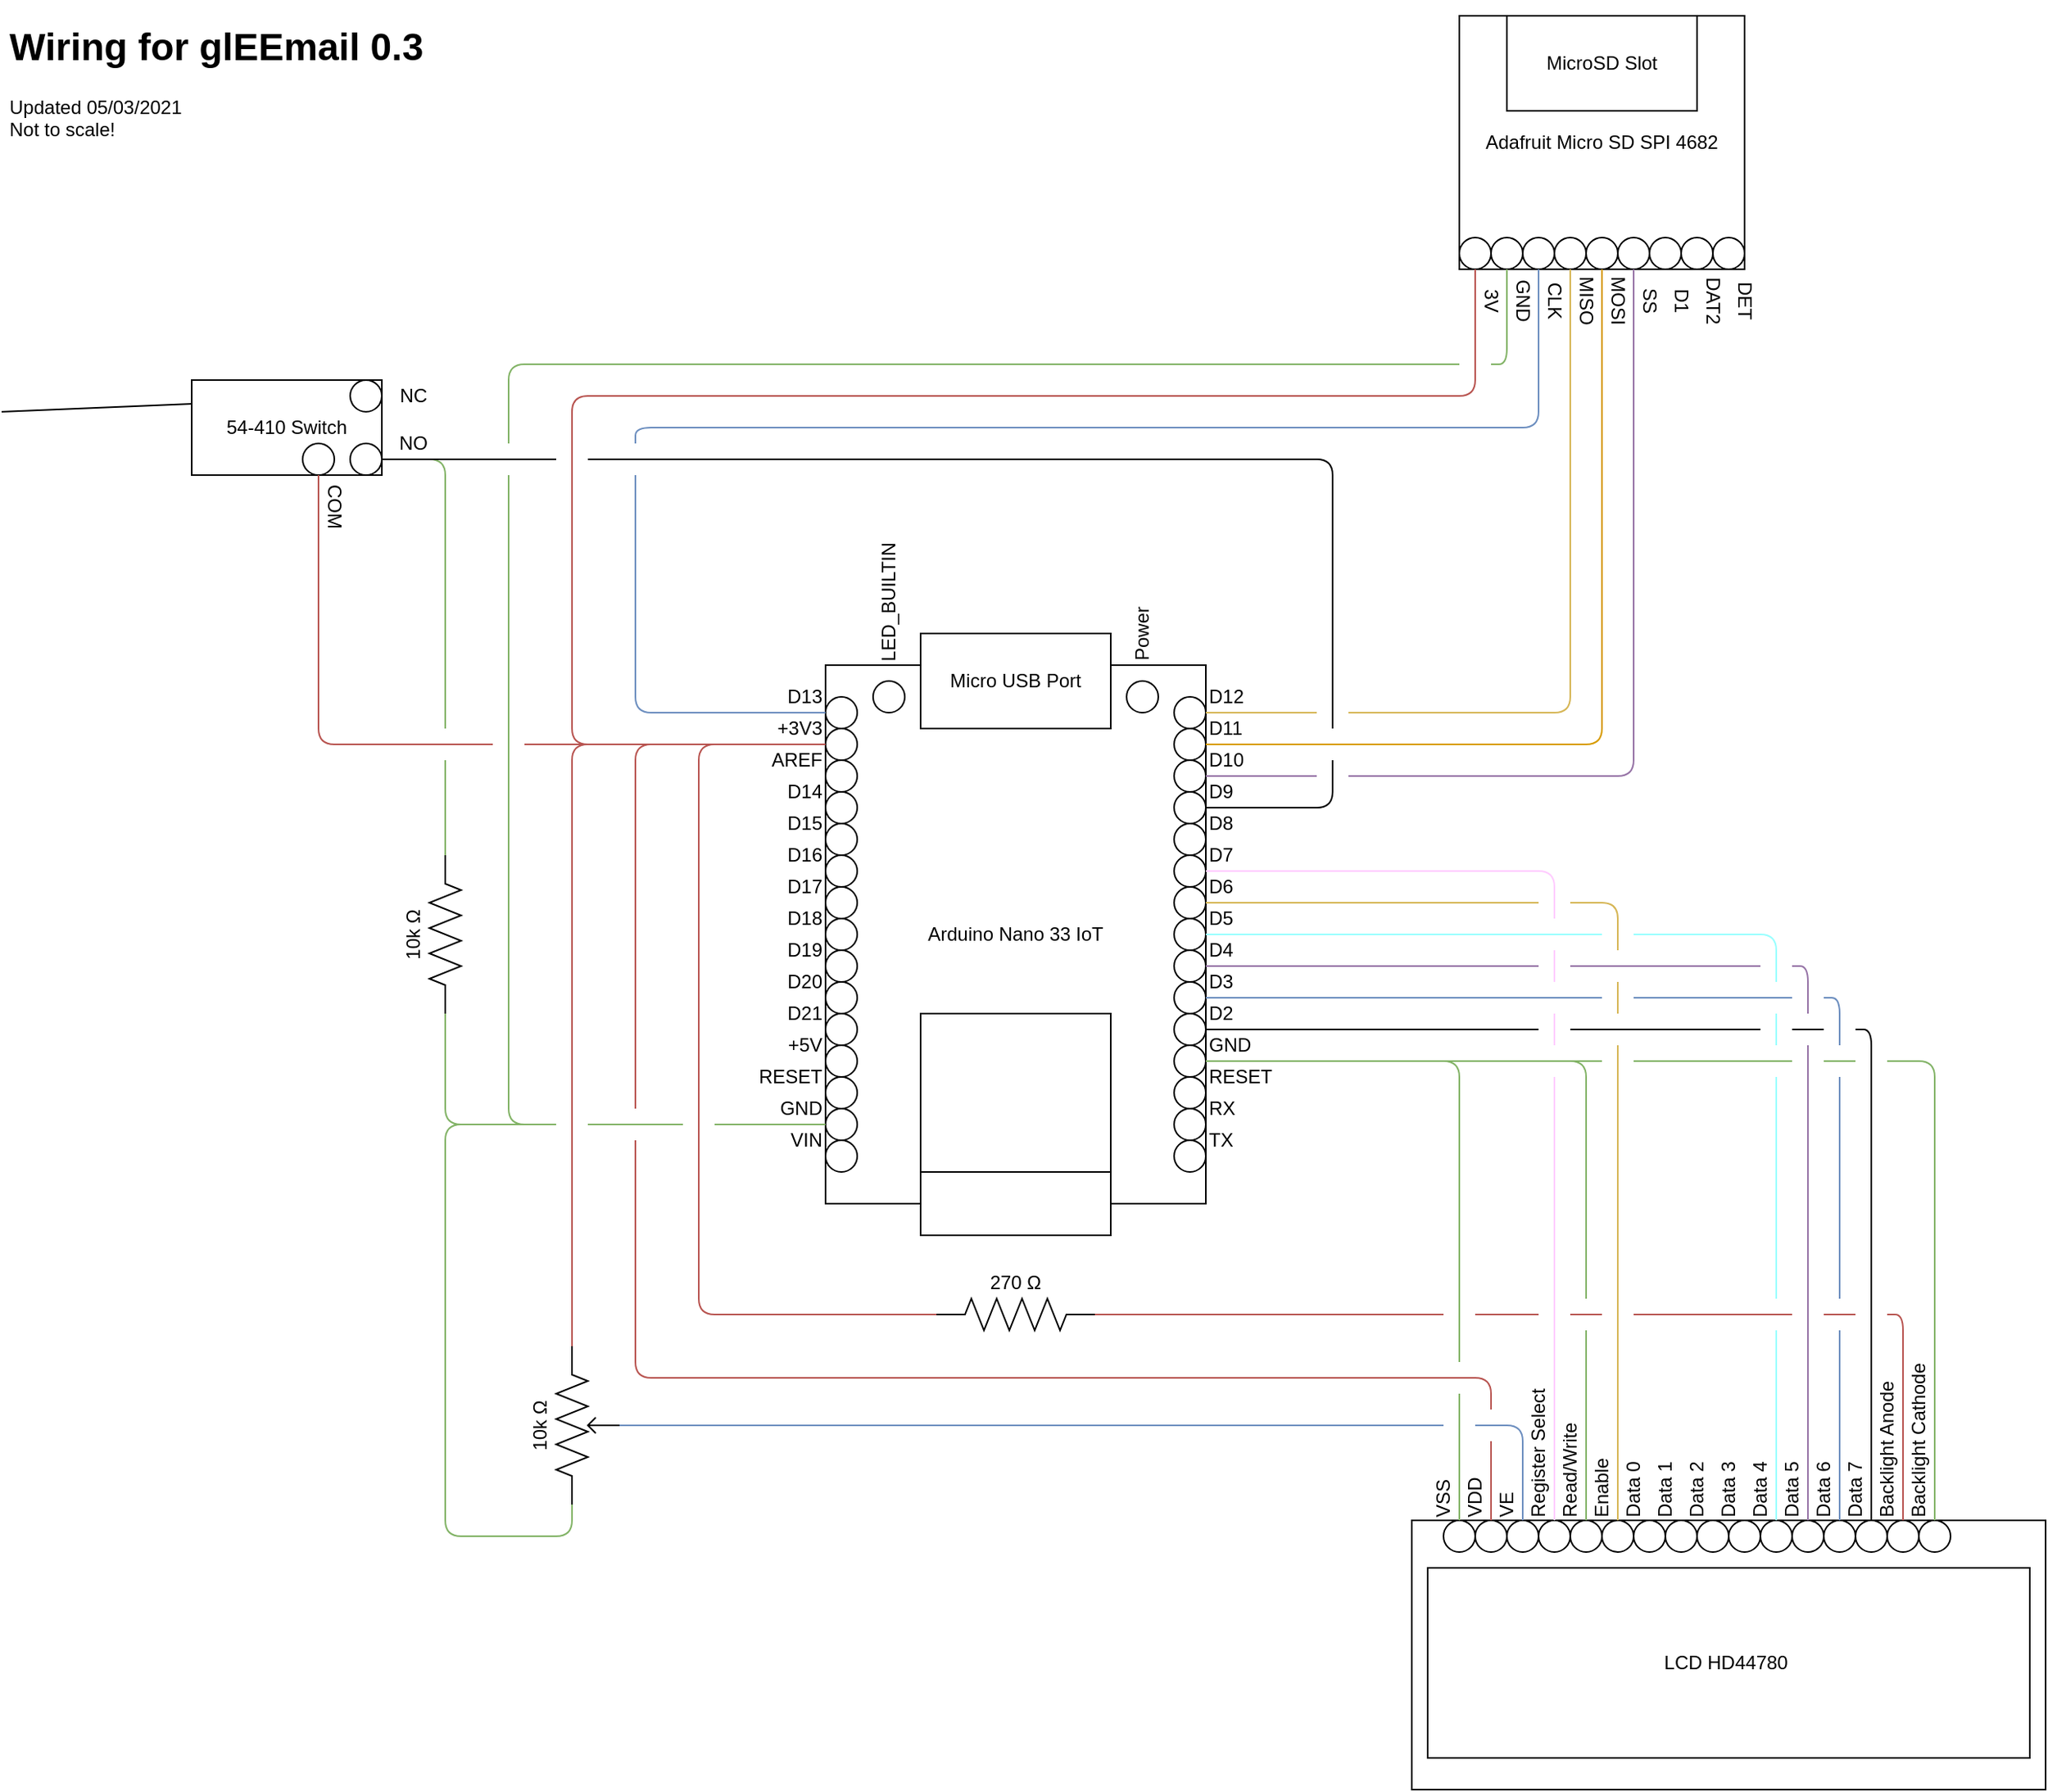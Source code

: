 <mxfile>
    <diagram id="PcLZSLNBghNSFwi_JfMx" name="Standard">
        <mxGraphModel dx="1745" dy="1550" grid="1" gridSize="10" guides="1" tooltips="1" connect="1" arrows="1" fold="1" page="0" pageScale="1" pageWidth="850" pageHeight="1100" math="0" shadow="0">
            <root>
                <mxCell id="0"/>
                <mxCell id="220" value="Background" parent="0"/>
                <mxCell id="262" value="&lt;h1&gt;Wiring for glEEmail 0.3&lt;/h1&gt;&lt;p&gt;Updated 05/03/2021&lt;br&gt;Not to scale!&lt;/p&gt;" style="text;html=1;strokeColor=none;fillColor=none;spacing=5;spacingTop=-20;whiteSpace=wrap;overflow=hidden;rounded=0;" vertex="1" parent="220">
                    <mxGeometry x="40" y="-120" width="280" height="120" as="geometry"/>
                </mxCell>
                <mxCell id="1" value="Arduino" parent="0"/>
                <mxCell id="4" value="Arduino Nano 33 IoT" style="rounded=0;whiteSpace=wrap;html=1;" parent="1" vertex="1">
                    <mxGeometry x="560" y="290" width="240" height="340" as="geometry"/>
                </mxCell>
                <mxCell id="5" value="Micro USB Port" style="rounded=0;whiteSpace=wrap;html=1;" parent="1" vertex="1">
                    <mxGeometry x="620" y="270" width="120" height="60" as="geometry"/>
                </mxCell>
                <mxCell id="6" value="" style="rounded=0;whiteSpace=wrap;html=1;" parent="1" vertex="1">
                    <mxGeometry x="620" y="610" width="120" height="40" as="geometry"/>
                </mxCell>
                <mxCell id="7" value="" style="rounded=0;whiteSpace=wrap;html=1;" parent="1" vertex="1">
                    <mxGeometry x="620" y="510" width="120" height="100" as="geometry"/>
                </mxCell>
                <mxCell id="8" value="" style="ellipse;whiteSpace=wrap;html=1;aspect=fixed;" parent="1" vertex="1">
                    <mxGeometry x="780" y="310" width="20" height="20" as="geometry"/>
                </mxCell>
                <mxCell id="9" value="" style="ellipse;whiteSpace=wrap;html=1;aspect=fixed;" parent="1" vertex="1">
                    <mxGeometry x="780" y="330" width="20" height="20" as="geometry"/>
                </mxCell>
                <mxCell id="11" value="" style="ellipse;whiteSpace=wrap;html=1;aspect=fixed;" parent="1" vertex="1">
                    <mxGeometry x="780" y="350" width="20" height="20" as="geometry"/>
                </mxCell>
                <mxCell id="12" value="" style="ellipse;whiteSpace=wrap;html=1;aspect=fixed;" parent="1" vertex="1">
                    <mxGeometry x="780" y="370" width="20" height="20" as="geometry"/>
                </mxCell>
                <mxCell id="13" value="" style="ellipse;whiteSpace=wrap;html=1;aspect=fixed;" parent="1" vertex="1">
                    <mxGeometry x="780" y="390" width="20" height="20" as="geometry"/>
                </mxCell>
                <mxCell id="14" value="" style="ellipse;whiteSpace=wrap;html=1;aspect=fixed;" parent="1" vertex="1">
                    <mxGeometry x="780" y="410" width="20" height="20" as="geometry"/>
                </mxCell>
                <mxCell id="15" value="" style="ellipse;whiteSpace=wrap;html=1;aspect=fixed;" parent="1" vertex="1">
                    <mxGeometry x="780" y="430" width="20" height="20" as="geometry"/>
                </mxCell>
                <mxCell id="16" value="" style="ellipse;whiteSpace=wrap;html=1;aspect=fixed;" parent="1" vertex="1">
                    <mxGeometry x="780" y="450" width="20" height="20" as="geometry"/>
                </mxCell>
                <mxCell id="25" value="D12" style="text;html=1;strokeColor=none;fillColor=none;align=left;verticalAlign=middle;whiteSpace=wrap;rounded=0;" parent="1" vertex="1">
                    <mxGeometry x="800" y="300" width="40" height="20" as="geometry"/>
                </mxCell>
                <mxCell id="26" value="D11" style="text;html=1;strokeColor=none;fillColor=none;align=left;verticalAlign=middle;whiteSpace=wrap;rounded=0;" parent="1" vertex="1">
                    <mxGeometry x="800" y="320" width="40" height="20" as="geometry"/>
                </mxCell>
                <mxCell id="27" value="D10" style="text;html=1;strokeColor=none;fillColor=none;align=left;verticalAlign=middle;whiteSpace=wrap;rounded=0;" parent="1" vertex="1">
                    <mxGeometry x="800" y="340" width="40" height="20" as="geometry"/>
                </mxCell>
                <mxCell id="28" value="D9" style="text;html=1;strokeColor=none;fillColor=none;align=left;verticalAlign=middle;whiteSpace=wrap;rounded=0;" parent="1" vertex="1">
                    <mxGeometry x="800" y="360" width="40" height="20" as="geometry"/>
                </mxCell>
                <mxCell id="29" value="D8" style="text;html=1;strokeColor=none;fillColor=none;align=left;verticalAlign=middle;whiteSpace=wrap;rounded=0;" parent="1" vertex="1">
                    <mxGeometry x="800" y="380" width="40" height="20" as="geometry"/>
                </mxCell>
                <mxCell id="30" value="D7" style="text;html=1;strokeColor=none;fillColor=none;align=left;verticalAlign=middle;whiteSpace=wrap;rounded=0;" parent="1" vertex="1">
                    <mxGeometry x="800" y="400" width="40" height="20" as="geometry"/>
                </mxCell>
                <mxCell id="31" value="D6" style="text;html=1;strokeColor=none;fillColor=none;align=left;verticalAlign=middle;whiteSpace=wrap;rounded=0;" parent="1" vertex="1">
                    <mxGeometry x="800" y="420" width="40" height="20" as="geometry"/>
                </mxCell>
                <mxCell id="32" value="D5" style="text;html=1;strokeColor=none;fillColor=none;align=left;verticalAlign=middle;whiteSpace=wrap;rounded=0;" parent="1" vertex="1">
                    <mxGeometry x="800" y="440" width="40" height="20" as="geometry"/>
                </mxCell>
                <mxCell id="33" value="" style="ellipse;whiteSpace=wrap;html=1;aspect=fixed;" parent="1" vertex="1">
                    <mxGeometry x="780" y="470" width="20" height="20" as="geometry"/>
                </mxCell>
                <mxCell id="34" value="D4" style="text;html=1;strokeColor=none;fillColor=none;align=left;verticalAlign=middle;whiteSpace=wrap;rounded=0;" parent="1" vertex="1">
                    <mxGeometry x="800" y="460" width="40" height="20" as="geometry"/>
                </mxCell>
                <mxCell id="35" value="" style="ellipse;whiteSpace=wrap;html=1;aspect=fixed;" parent="1" vertex="1">
                    <mxGeometry x="780" y="490" width="20" height="20" as="geometry"/>
                </mxCell>
                <mxCell id="36" value="D3" style="text;html=1;strokeColor=none;fillColor=none;align=left;verticalAlign=middle;whiteSpace=wrap;rounded=0;" parent="1" vertex="1">
                    <mxGeometry x="800" y="480" width="40" height="20" as="geometry"/>
                </mxCell>
                <mxCell id="37" value="" style="ellipse;whiteSpace=wrap;html=1;aspect=fixed;" parent="1" vertex="1">
                    <mxGeometry x="780" y="510" width="20" height="20" as="geometry"/>
                </mxCell>
                <mxCell id="38" value="D2" style="text;html=1;strokeColor=none;fillColor=none;align=left;verticalAlign=middle;whiteSpace=wrap;rounded=0;" parent="1" vertex="1">
                    <mxGeometry x="800" y="500" width="40" height="20" as="geometry"/>
                </mxCell>
                <mxCell id="39" value="" style="ellipse;whiteSpace=wrap;html=1;aspect=fixed;" parent="1" vertex="1">
                    <mxGeometry x="780" y="530" width="20" height="20" as="geometry"/>
                </mxCell>
                <mxCell id="40" value="GND" style="text;html=1;strokeColor=none;fillColor=none;align=left;verticalAlign=middle;whiteSpace=wrap;rounded=0;" parent="1" vertex="1">
                    <mxGeometry x="800" y="520" width="40" height="20" as="geometry"/>
                </mxCell>
                <mxCell id="41" value="" style="ellipse;whiteSpace=wrap;html=1;aspect=fixed;" parent="1" vertex="1">
                    <mxGeometry x="780" y="550" width="20" height="20" as="geometry"/>
                </mxCell>
                <mxCell id="42" value="RESET" style="text;html=1;strokeColor=none;fillColor=none;align=left;verticalAlign=middle;whiteSpace=wrap;rounded=0;" parent="1" vertex="1">
                    <mxGeometry x="800" y="540" width="40" height="20" as="geometry"/>
                </mxCell>
                <mxCell id="43" value="" style="ellipse;whiteSpace=wrap;html=1;aspect=fixed;" parent="1" vertex="1">
                    <mxGeometry x="780" y="570" width="20" height="20" as="geometry"/>
                </mxCell>
                <mxCell id="44" value="RX" style="text;html=1;strokeColor=none;fillColor=none;align=left;verticalAlign=middle;whiteSpace=wrap;rounded=0;" parent="1" vertex="1">
                    <mxGeometry x="800" y="560" width="40" height="20" as="geometry"/>
                </mxCell>
                <mxCell id="45" value="" style="ellipse;whiteSpace=wrap;html=1;aspect=fixed;" parent="1" vertex="1">
                    <mxGeometry x="780" y="590" width="20" height="20" as="geometry"/>
                </mxCell>
                <mxCell id="46" value="TX" style="text;html=1;strokeColor=none;fillColor=none;align=left;verticalAlign=middle;whiteSpace=wrap;rounded=0;" parent="1" vertex="1">
                    <mxGeometry x="800" y="580" width="40" height="20" as="geometry"/>
                </mxCell>
                <mxCell id="62" value="" style="ellipse;whiteSpace=wrap;html=1;aspect=fixed;" parent="1" vertex="1">
                    <mxGeometry x="560" y="310" width="20" height="20" as="geometry"/>
                </mxCell>
                <mxCell id="63" value="" style="ellipse;whiteSpace=wrap;html=1;aspect=fixed;" parent="1" vertex="1">
                    <mxGeometry x="560" y="330" width="20" height="20" as="geometry"/>
                </mxCell>
                <mxCell id="64" value="" style="ellipse;whiteSpace=wrap;html=1;aspect=fixed;" parent="1" vertex="1">
                    <mxGeometry x="560" y="350" width="20" height="20" as="geometry"/>
                </mxCell>
                <mxCell id="65" value="" style="ellipse;whiteSpace=wrap;html=1;aspect=fixed;" parent="1" vertex="1">
                    <mxGeometry x="560" y="370" width="20" height="20" as="geometry"/>
                </mxCell>
                <mxCell id="66" value="" style="ellipse;whiteSpace=wrap;html=1;aspect=fixed;" parent="1" vertex="1">
                    <mxGeometry x="560" y="390" width="20" height="20" as="geometry"/>
                </mxCell>
                <mxCell id="67" value="" style="ellipse;whiteSpace=wrap;html=1;aspect=fixed;" parent="1" vertex="1">
                    <mxGeometry x="560" y="410" width="20" height="20" as="geometry"/>
                </mxCell>
                <mxCell id="68" value="" style="ellipse;whiteSpace=wrap;html=1;aspect=fixed;" parent="1" vertex="1">
                    <mxGeometry x="560" y="430" width="20" height="20" as="geometry"/>
                </mxCell>
                <mxCell id="69" value="" style="ellipse;whiteSpace=wrap;html=1;aspect=fixed;" parent="1" vertex="1">
                    <mxGeometry x="560" y="450" width="20" height="20" as="geometry"/>
                </mxCell>
                <mxCell id="70" value="" style="ellipse;whiteSpace=wrap;html=1;aspect=fixed;" parent="1" vertex="1">
                    <mxGeometry x="560" y="470" width="20" height="20" as="geometry"/>
                </mxCell>
                <mxCell id="71" value="" style="ellipse;whiteSpace=wrap;html=1;aspect=fixed;" parent="1" vertex="1">
                    <mxGeometry x="560" y="490" width="20" height="20" as="geometry"/>
                </mxCell>
                <mxCell id="72" value="" style="ellipse;whiteSpace=wrap;html=1;aspect=fixed;" parent="1" vertex="1">
                    <mxGeometry x="560" y="510" width="20" height="20" as="geometry"/>
                </mxCell>
                <mxCell id="73" value="" style="ellipse;whiteSpace=wrap;html=1;aspect=fixed;" parent="1" vertex="1">
                    <mxGeometry x="560" y="530" width="20" height="20" as="geometry"/>
                </mxCell>
                <mxCell id="74" value="" style="ellipse;whiteSpace=wrap;html=1;aspect=fixed;" parent="1" vertex="1">
                    <mxGeometry x="560" y="550" width="20" height="20" as="geometry"/>
                </mxCell>
                <mxCell id="75" value="" style="ellipse;whiteSpace=wrap;html=1;aspect=fixed;" parent="1" vertex="1">
                    <mxGeometry x="560" y="570" width="20" height="20" as="geometry"/>
                </mxCell>
                <mxCell id="76" value="" style="ellipse;whiteSpace=wrap;html=1;aspect=fixed;" parent="1" vertex="1">
                    <mxGeometry x="560" y="590" width="20" height="20" as="geometry"/>
                </mxCell>
                <mxCell id="77" value="D13" style="text;html=1;strokeColor=none;fillColor=none;align=right;verticalAlign=middle;whiteSpace=wrap;rounded=0;" parent="1" vertex="1">
                    <mxGeometry x="520" y="300" width="40" height="20" as="geometry"/>
                </mxCell>
                <mxCell id="78" value="+3V3" style="text;html=1;strokeColor=none;fillColor=none;align=right;verticalAlign=middle;whiteSpace=wrap;rounded=0;" parent="1" vertex="1">
                    <mxGeometry x="520" y="320" width="40" height="20" as="geometry"/>
                </mxCell>
                <mxCell id="79" value="AREF" style="text;html=1;strokeColor=none;fillColor=none;align=right;verticalAlign=middle;whiteSpace=wrap;rounded=0;" parent="1" vertex="1">
                    <mxGeometry x="520" y="340" width="40" height="20" as="geometry"/>
                </mxCell>
                <mxCell id="80" value="D14" style="text;html=1;strokeColor=none;fillColor=none;align=right;verticalAlign=middle;whiteSpace=wrap;rounded=0;" parent="1" vertex="1">
                    <mxGeometry x="520" y="360" width="40" height="20" as="geometry"/>
                </mxCell>
                <mxCell id="81" value="D15" style="text;html=1;strokeColor=none;fillColor=none;align=right;verticalAlign=middle;whiteSpace=wrap;rounded=0;" parent="1" vertex="1">
                    <mxGeometry x="520" y="380" width="40" height="20" as="geometry"/>
                </mxCell>
                <mxCell id="82" value="D16" style="text;html=1;strokeColor=none;fillColor=none;align=right;verticalAlign=middle;whiteSpace=wrap;rounded=0;" parent="1" vertex="1">
                    <mxGeometry x="520" y="400" width="40" height="20" as="geometry"/>
                </mxCell>
                <mxCell id="83" value="D17" style="text;html=1;strokeColor=none;fillColor=none;align=right;verticalAlign=middle;whiteSpace=wrap;rounded=0;" parent="1" vertex="1">
                    <mxGeometry x="520" y="420" width="40" height="20" as="geometry"/>
                </mxCell>
                <mxCell id="84" value="D18" style="text;html=1;strokeColor=none;fillColor=none;align=right;verticalAlign=middle;whiteSpace=wrap;rounded=0;" parent="1" vertex="1">
                    <mxGeometry x="520" y="440" width="40" height="20" as="geometry"/>
                </mxCell>
                <mxCell id="85" value="D19" style="text;html=1;strokeColor=none;fillColor=none;align=right;verticalAlign=middle;whiteSpace=wrap;rounded=0;" parent="1" vertex="1">
                    <mxGeometry x="520" y="460" width="40" height="20" as="geometry"/>
                </mxCell>
                <mxCell id="86" value="D20" style="text;html=1;strokeColor=none;fillColor=none;align=right;verticalAlign=middle;whiteSpace=wrap;rounded=0;" parent="1" vertex="1">
                    <mxGeometry x="520" y="480" width="40" height="20" as="geometry"/>
                </mxCell>
                <mxCell id="87" value="D21" style="text;html=1;strokeColor=none;fillColor=none;align=right;verticalAlign=middle;whiteSpace=wrap;rounded=0;" parent="1" vertex="1">
                    <mxGeometry x="520" y="500" width="40" height="20" as="geometry"/>
                </mxCell>
                <mxCell id="88" value="+5V" style="text;html=1;strokeColor=none;fillColor=none;align=right;verticalAlign=middle;whiteSpace=wrap;rounded=0;" parent="1" vertex="1">
                    <mxGeometry x="520" y="520" width="40" height="20" as="geometry"/>
                </mxCell>
                <mxCell id="89" value="RESET" style="text;html=1;strokeColor=none;fillColor=none;align=right;verticalAlign=middle;whiteSpace=wrap;rounded=0;" parent="1" vertex="1">
                    <mxGeometry x="520" y="540" width="40" height="20" as="geometry"/>
                </mxCell>
                <mxCell id="90" value="GND" style="text;html=1;strokeColor=none;fillColor=none;align=right;verticalAlign=middle;whiteSpace=wrap;rounded=0;" parent="1" vertex="1">
                    <mxGeometry x="520" y="560" width="40" height="20" as="geometry"/>
                </mxCell>
                <mxCell id="91" value="VIN" style="text;html=1;strokeColor=none;fillColor=none;align=right;verticalAlign=middle;whiteSpace=wrap;rounded=0;" parent="1" vertex="1">
                    <mxGeometry x="520" y="580" width="40" height="20" as="geometry"/>
                </mxCell>
                <mxCell id="93" value="" style="ellipse;whiteSpace=wrap;html=1;aspect=fixed;" parent="1" vertex="1">
                    <mxGeometry x="590" y="300" width="20" height="20" as="geometry"/>
                </mxCell>
                <mxCell id="94" value="" style="ellipse;whiteSpace=wrap;html=1;aspect=fixed;" parent="1" vertex="1">
                    <mxGeometry x="750" y="300" width="20" height="20" as="geometry"/>
                </mxCell>
                <mxCell id="95" value="LED_BUILTIN" style="text;html=1;strokeColor=none;fillColor=none;align=center;verticalAlign=middle;whiteSpace=wrap;rounded=0;rotation=-90;" parent="1" vertex="1">
                    <mxGeometry x="560" y="240" width="80" height="20" as="geometry"/>
                </mxCell>
                <mxCell id="96" value="Power" style="text;html=1;strokeColor=none;fillColor=none;align=center;verticalAlign=middle;whiteSpace=wrap;rounded=0;rotation=-90;" parent="1" vertex="1">
                    <mxGeometry x="740" y="260" width="40" height="20" as="geometry"/>
                </mxCell>
                <mxCell id="97" value="LCD HD44780" parent="0"/>
                <mxCell id="98" value="" style="rounded=0;whiteSpace=wrap;html=1;" parent="97" vertex="1">
                    <mxGeometry x="930" y="830" width="400" height="170" as="geometry"/>
                </mxCell>
                <mxCell id="99" value="LCD&amp;nbsp;&lt;span class=&quot;a-list-item&quot;&gt;HD44780&amp;nbsp;&lt;/span&gt;" style="rounded=0;whiteSpace=wrap;html=1;" parent="97" vertex="1">
                    <mxGeometry x="940" y="860" width="380" height="120" as="geometry"/>
                </mxCell>
                <mxCell id="100" value="" style="ellipse;whiteSpace=wrap;html=1;aspect=fixed;" parent="97" vertex="1">
                    <mxGeometry x="950" y="830" width="20" height="20" as="geometry"/>
                </mxCell>
                <mxCell id="101" value="" style="ellipse;whiteSpace=wrap;html=1;aspect=fixed;" parent="97" vertex="1">
                    <mxGeometry x="970" y="830" width="20" height="20" as="geometry"/>
                </mxCell>
                <mxCell id="102" value="" style="ellipse;whiteSpace=wrap;html=1;aspect=fixed;" parent="97" vertex="1">
                    <mxGeometry x="990" y="830" width="20" height="20" as="geometry"/>
                </mxCell>
                <mxCell id="103" value="" style="ellipse;whiteSpace=wrap;html=1;aspect=fixed;" parent="97" vertex="1">
                    <mxGeometry x="1010" y="830" width="20" height="20" as="geometry"/>
                </mxCell>
                <mxCell id="104" value="" style="ellipse;whiteSpace=wrap;html=1;aspect=fixed;" parent="97" vertex="1">
                    <mxGeometry x="1030" y="830" width="20" height="20" as="geometry"/>
                </mxCell>
                <mxCell id="105" value="" style="ellipse;whiteSpace=wrap;html=1;aspect=fixed;" parent="97" vertex="1">
                    <mxGeometry x="1050" y="830" width="20" height="20" as="geometry"/>
                </mxCell>
                <mxCell id="106" value="" style="ellipse;whiteSpace=wrap;html=1;aspect=fixed;" parent="97" vertex="1">
                    <mxGeometry x="1070" y="830" width="20" height="20" as="geometry"/>
                </mxCell>
                <mxCell id="107" value="" style="ellipse;whiteSpace=wrap;html=1;aspect=fixed;" parent="97" vertex="1">
                    <mxGeometry x="1090" y="830" width="20" height="20" as="geometry"/>
                </mxCell>
                <mxCell id="108" value="" style="ellipse;whiteSpace=wrap;html=1;aspect=fixed;" parent="97" vertex="1">
                    <mxGeometry x="1110" y="830" width="20" height="20" as="geometry"/>
                </mxCell>
                <mxCell id="109" value="" style="ellipse;whiteSpace=wrap;html=1;aspect=fixed;" parent="97" vertex="1">
                    <mxGeometry x="1130" y="830" width="20" height="20" as="geometry"/>
                </mxCell>
                <mxCell id="110" value="" style="ellipse;whiteSpace=wrap;html=1;aspect=fixed;" parent="97" vertex="1">
                    <mxGeometry x="1150" y="830" width="20" height="20" as="geometry"/>
                </mxCell>
                <mxCell id="111" value="" style="ellipse;whiteSpace=wrap;html=1;aspect=fixed;" parent="97" vertex="1">
                    <mxGeometry x="1170" y="830" width="20" height="20" as="geometry"/>
                </mxCell>
                <mxCell id="112" value="" style="ellipse;whiteSpace=wrap;html=1;aspect=fixed;" parent="97" vertex="1">
                    <mxGeometry x="1190" y="830" width="20" height="20" as="geometry"/>
                </mxCell>
                <mxCell id="113" value="" style="ellipse;whiteSpace=wrap;html=1;aspect=fixed;" parent="97" vertex="1">
                    <mxGeometry x="1210" y="830" width="20" height="20" as="geometry"/>
                </mxCell>
                <mxCell id="114" value="" style="ellipse;whiteSpace=wrap;html=1;aspect=fixed;" parent="97" vertex="1">
                    <mxGeometry x="1230" y="830" width="20" height="20" as="geometry"/>
                </mxCell>
                <mxCell id="115" value="" style="ellipse;whiteSpace=wrap;html=1;aspect=fixed;" parent="97" vertex="1">
                    <mxGeometry x="1250" y="830" width="20" height="20" as="geometry"/>
                </mxCell>
                <mxCell id="116" value="VSS" style="text;html=1;strokeColor=none;fillColor=none;align=left;verticalAlign=middle;whiteSpace=wrap;rounded=0;rotation=-90;" parent="97" vertex="1">
                    <mxGeometry x="930" y="800" width="40" height="20" as="geometry"/>
                </mxCell>
                <mxCell id="117" value="VDD" style="text;html=1;strokeColor=none;fillColor=none;align=left;verticalAlign=middle;whiteSpace=wrap;rounded=0;rotation=-90;" parent="97" vertex="1">
                    <mxGeometry x="950" y="800" width="40" height="20" as="geometry"/>
                </mxCell>
                <mxCell id="118" value="VE" style="text;html=1;strokeColor=none;fillColor=none;align=left;verticalAlign=middle;whiteSpace=wrap;rounded=0;rotation=-90;" parent="97" vertex="1">
                    <mxGeometry x="970" y="800" width="40" height="20" as="geometry"/>
                </mxCell>
                <mxCell id="119" value="Register Select" style="text;html=1;strokeColor=none;fillColor=none;align=left;verticalAlign=middle;whiteSpace=wrap;rounded=0;rotation=-90;" parent="97" vertex="1">
                    <mxGeometry x="965" y="775" width="90" height="20" as="geometry"/>
                </mxCell>
                <mxCell id="120" value="Read/Write" style="text;html=1;strokeColor=none;fillColor=none;align=left;verticalAlign=middle;whiteSpace=wrap;rounded=0;rotation=-90;" parent="97" vertex="1">
                    <mxGeometry x="995" y="785" width="70" height="20" as="geometry"/>
                </mxCell>
                <mxCell id="121" value="Enable" style="text;html=1;strokeColor=none;fillColor=none;align=left;verticalAlign=middle;whiteSpace=wrap;rounded=0;rotation=-90;" parent="97" vertex="1">
                    <mxGeometry x="1030" y="800" width="40" height="20" as="geometry"/>
                </mxCell>
                <mxCell id="122" value="Data 0" style="text;html=1;strokeColor=none;fillColor=none;align=left;verticalAlign=middle;whiteSpace=wrap;rounded=0;rotation=-90;" parent="97" vertex="1">
                    <mxGeometry x="1050" y="800" width="40" height="20" as="geometry"/>
                </mxCell>
                <mxCell id="123" value="Data 1" style="text;html=1;strokeColor=none;fillColor=none;align=left;verticalAlign=middle;whiteSpace=wrap;rounded=0;rotation=-90;" parent="97" vertex="1">
                    <mxGeometry x="1070" y="800" width="40" height="20" as="geometry"/>
                </mxCell>
                <mxCell id="124" value="Data 2" style="text;html=1;strokeColor=none;fillColor=none;align=left;verticalAlign=middle;whiteSpace=wrap;rounded=0;rotation=-90;" parent="97" vertex="1">
                    <mxGeometry x="1090" y="800" width="40" height="20" as="geometry"/>
                </mxCell>
                <mxCell id="125" value="Data 3" style="text;html=1;strokeColor=none;fillColor=none;align=left;verticalAlign=middle;whiteSpace=wrap;rounded=0;rotation=-90;" parent="97" vertex="1">
                    <mxGeometry x="1110" y="800" width="40" height="20" as="geometry"/>
                </mxCell>
                <mxCell id="126" value="Data 4" style="text;html=1;strokeColor=none;fillColor=none;align=left;verticalAlign=middle;whiteSpace=wrap;rounded=0;rotation=-90;" parent="97" vertex="1">
                    <mxGeometry x="1130" y="800" width="40" height="20" as="geometry"/>
                </mxCell>
                <mxCell id="127" value="Data 5" style="text;html=1;strokeColor=none;fillColor=none;align=left;verticalAlign=middle;whiteSpace=wrap;rounded=0;rotation=-90;" parent="97" vertex="1">
                    <mxGeometry x="1150" y="800" width="40" height="20" as="geometry"/>
                </mxCell>
                <mxCell id="128" value="Data 6" style="text;html=1;strokeColor=none;fillColor=none;align=left;verticalAlign=middle;whiteSpace=wrap;rounded=0;rotation=-90;" parent="97" vertex="1">
                    <mxGeometry x="1170" y="800" width="40" height="20" as="geometry"/>
                </mxCell>
                <mxCell id="129" value="Data 7" style="text;html=1;strokeColor=none;fillColor=none;align=left;verticalAlign=middle;whiteSpace=wrap;rounded=0;rotation=-90;" parent="97" vertex="1">
                    <mxGeometry x="1190" y="800" width="40" height="20" as="geometry"/>
                </mxCell>
                <mxCell id="130" value="Backlight Anode" style="text;html=1;strokeColor=none;fillColor=none;align=left;verticalAlign=middle;whiteSpace=wrap;rounded=0;rotation=-90;" parent="97" vertex="1">
                    <mxGeometry x="1185" y="775" width="90" height="20" as="geometry"/>
                </mxCell>
                <mxCell id="131" value="Backlight Cathode" style="text;html=1;strokeColor=none;fillColor=none;align=left;verticalAlign=middle;whiteSpace=wrap;rounded=0;rotation=-90;" parent="97" vertex="1">
                    <mxGeometry x="1200" y="770" width="100" height="20" as="geometry"/>
                </mxCell>
                <mxCell id="159" value="LCD HD44780 Wiring" parent="0"/>
                <mxCell id="162" value="" style="endArrow=none;html=1;exitX=0;exitY=1;exitDx=0;exitDy=0;fillColor=#d5e8d4;strokeColor=#82b366;" parent="159" source="40" edge="1">
                    <mxGeometry width="50" height="50" relative="1" as="geometry">
                        <mxPoint x="960" y="640" as="sourcePoint"/>
                        <mxPoint x="960" y="730" as="targetPoint"/>
                        <Array as="points">
                            <mxPoint x="960" y="540"/>
                        </Array>
                    </mxGeometry>
                </mxCell>
                <mxCell id="163" value="" style="endArrow=none;html=1;exitX=0;exitY=1;exitDx=0;exitDy=0;fillColor=#d5e8d4;strokeColor=#82b366;" parent="159" source="116" edge="1">
                    <mxGeometry width="50" height="50" relative="1" as="geometry">
                        <mxPoint x="960" y="770" as="sourcePoint"/>
                        <mxPoint x="960" y="750" as="targetPoint"/>
                    </mxGeometry>
                </mxCell>
                <mxCell id="164" value="" style="pointerEvents=1;verticalLabelPosition=bottom;shadow=0;dashed=0;align=center;html=1;verticalAlign=top;shape=mxgraph.electrical.resistors.potentiometer_2;rotation=-90;" parent="159" vertex="1">
                    <mxGeometry x="360" y="750" width="100" height="40" as="geometry"/>
                </mxCell>
                <mxCell id="165" value="" style="endArrow=none;html=1;exitX=0;exitY=1;exitDx=0;exitDy=0;fillColor=#dae8fc;strokeColor=#6c8ebf;" parent="159" source="118" edge="1">
                    <mxGeometry width="50" height="50" relative="1" as="geometry">
                        <mxPoint x="1000" y="670" as="sourcePoint"/>
                        <mxPoint x="970" y="770" as="targetPoint"/>
                        <Array as="points">
                            <mxPoint x="1000" y="770"/>
                        </Array>
                    </mxGeometry>
                </mxCell>
                <mxCell id="167" value="10k Ω" style="text;html=1;strokeColor=none;fillColor=none;align=center;verticalAlign=middle;whiteSpace=wrap;rounded=0;rotation=-90;" parent="159" vertex="1">
                    <mxGeometry x="360" y="760" width="40" height="20" as="geometry"/>
                </mxCell>
                <mxCell id="168" value="" style="endArrow=none;html=1;exitX=0;exitY=1;exitDx=0;exitDy=0;fillColor=#f8cecc;strokeColor=#b85450;" parent="159" source="117" edge="1">
                    <mxGeometry width="50" height="50" relative="1" as="geometry">
                        <mxPoint x="720" y="800" as="sourcePoint"/>
                        <mxPoint x="980" y="780" as="targetPoint"/>
                    </mxGeometry>
                </mxCell>
                <mxCell id="169" value="" style="endArrow=none;html=1;exitX=0.5;exitY=1;exitDx=0;exitDy=0;exitPerimeter=0;fillColor=#dae8fc;strokeColor=#6c8ebf;" parent="159" source="164" edge="1">
                    <mxGeometry width="50" height="50" relative="1" as="geometry">
                        <mxPoint x="410" y="770" as="sourcePoint"/>
                        <mxPoint x="950" y="770" as="targetPoint"/>
                    </mxGeometry>
                </mxCell>
                <mxCell id="170" value="" style="endArrow=none;html=1;entryX=0;entryY=0.25;entryDx=0;entryDy=0;entryPerimeter=0;fillColor=#d5e8d4;strokeColor=#82b366;" parent="159" target="164" edge="1">
                    <mxGeometry width="50" height="50" relative="1" as="geometry">
                        <mxPoint x="390" y="580" as="sourcePoint"/>
                        <mxPoint x="340" y="790" as="targetPoint"/>
                        <Array as="points">
                            <mxPoint x="320" y="580"/>
                            <mxPoint x="320" y="840"/>
                            <mxPoint x="400" y="840"/>
                        </Array>
                    </mxGeometry>
                </mxCell>
                <mxCell id="171" value="" style="endArrow=none;html=1;exitX=1;exitY=0.25;exitDx=0;exitDy=0;exitPerimeter=0;entryX=1;entryY=1;entryDx=0;entryDy=0;fillColor=#f8cecc;strokeColor=#b85450;" parent="159" source="164" target="78" edge="1">
                    <mxGeometry width="50" height="50" relative="1" as="geometry">
                        <mxPoint x="360" y="540" as="sourcePoint"/>
                        <mxPoint x="370" y="320" as="targetPoint"/>
                        <Array as="points">
                            <mxPoint x="400" y="340"/>
                        </Array>
                    </mxGeometry>
                </mxCell>
                <mxCell id="172" value="" style="endArrow=none;html=1;fillColor=#f8cecc;strokeColor=#b85450;" parent="159" edge="1">
                    <mxGeometry width="50" height="50" relative="1" as="geometry">
                        <mxPoint x="440" y="590" as="sourcePoint"/>
                        <mxPoint x="980" y="760" as="targetPoint"/>
                        <Array as="points">
                            <mxPoint x="440" y="740"/>
                            <mxPoint x="980" y="740"/>
                        </Array>
                    </mxGeometry>
                </mxCell>
                <mxCell id="173" value="" style="endArrow=none;html=1;fillColor=#d5e8d4;strokeColor=#82b366;" parent="159" edge="1">
                    <mxGeometry width="50" height="50" relative="1" as="geometry">
                        <mxPoint x="410" y="580" as="sourcePoint"/>
                        <mxPoint x="470" y="580" as="targetPoint"/>
                    </mxGeometry>
                </mxCell>
                <mxCell id="174" value="" style="endArrow=none;html=1;entryX=1;entryY=1;entryDx=0;entryDy=0;fillColor=#f8cecc;strokeColor=#b85450;" parent="159" target="78" edge="1">
                    <mxGeometry width="50" height="50" relative="1" as="geometry">
                        <mxPoint x="440" y="570" as="sourcePoint"/>
                        <mxPoint x="440" y="320" as="targetPoint"/>
                        <Array as="points">
                            <mxPoint x="440" y="340"/>
                        </Array>
                    </mxGeometry>
                </mxCell>
                <mxCell id="175" value="" style="endArrow=none;html=1;exitX=0;exitY=1;exitDx=0;exitDy=0;fillColor=#d5e8d4;strokeColor=#82b366;" parent="159" source="131" edge="1">
                    <mxGeometry width="50" height="50" relative="1" as="geometry">
                        <mxPoint x="1230" y="670" as="sourcePoint"/>
                        <mxPoint x="1230" y="540" as="targetPoint"/>
                        <Array as="points">
                            <mxPoint x="1260" y="540"/>
                        </Array>
                    </mxGeometry>
                </mxCell>
                <mxCell id="176" value="" style="pointerEvents=1;verticalLabelPosition=bottom;shadow=0;dashed=0;align=center;html=1;verticalAlign=top;shape=mxgraph.electrical.resistors.resistor_2;" parent="159" vertex="1">
                    <mxGeometry x="630" y="690" width="100" height="20" as="geometry"/>
                </mxCell>
                <mxCell id="177" value="" style="endArrow=none;html=1;exitX=1;exitY=0.5;exitDx=0;exitDy=0;exitPerimeter=0;fillColor=#f8cecc;strokeColor=#b85450;" parent="159" source="176" edge="1">
                    <mxGeometry width="50" height="50" relative="1" as="geometry">
                        <mxPoint x="800" y="720" as="sourcePoint"/>
                        <mxPoint x="950" y="700" as="targetPoint"/>
                    </mxGeometry>
                </mxCell>
                <mxCell id="178" value="" style="endArrow=none;html=1;entryX=0;entryY=1;entryDx=0;entryDy=0;fillColor=#f8cecc;strokeColor=#b85450;" parent="159" target="130" edge="1">
                    <mxGeometry width="50" height="50" relative="1" as="geometry">
                        <mxPoint x="1230" y="700" as="sourcePoint"/>
                        <mxPoint x="1240" y="700" as="targetPoint"/>
                        <Array as="points">
                            <mxPoint x="1240" y="700"/>
                        </Array>
                    </mxGeometry>
                </mxCell>
                <mxCell id="179" value="" style="endArrow=none;html=1;entryX=1;entryY=1;entryDx=0;entryDy=0;exitX=0;exitY=0.5;exitDx=0;exitDy=0;exitPerimeter=0;fillColor=#f8cecc;strokeColor=#b85450;" parent="159" source="176" target="78" edge="1">
                    <mxGeometry width="50" height="50" relative="1" as="geometry">
                        <mxPoint x="480" y="720" as="sourcePoint"/>
                        <mxPoint x="510" y="390" as="targetPoint"/>
                        <Array as="points">
                            <mxPoint x="480" y="700"/>
                            <mxPoint x="480" y="340"/>
                        </Array>
                    </mxGeometry>
                </mxCell>
                <mxCell id="180" value="" style="endArrow=none;html=1;entryX=1;entryY=1;entryDx=0;entryDy=0;fillColor=#d5e8d4;strokeColor=#82b366;" parent="159" target="90" edge="1">
                    <mxGeometry width="50" height="50" relative="1" as="geometry">
                        <mxPoint x="490" y="580" as="sourcePoint"/>
                        <mxPoint x="540" y="630" as="targetPoint"/>
                    </mxGeometry>
                </mxCell>
                <mxCell id="181" value="270 Ω" style="text;html=1;strokeColor=none;fillColor=none;align=center;verticalAlign=middle;whiteSpace=wrap;rounded=0;" parent="159" vertex="1">
                    <mxGeometry x="660" y="670" width="40" height="20" as="geometry"/>
                </mxCell>
                <mxCell id="182" value="" style="endArrow=none;html=1;exitX=0;exitY=1;exitDx=0;exitDy=0;fillColor=#e1d5e7;strokeColor=#FFCCFF;" parent="159" source="30" edge="1">
                    <mxGeometry width="50" height="50" relative="1" as="geometry">
                        <mxPoint x="870" y="440" as="sourcePoint"/>
                        <mxPoint x="1020" y="450" as="targetPoint"/>
                        <Array as="points">
                            <mxPoint x="1020" y="420"/>
                        </Array>
                    </mxGeometry>
                </mxCell>
                <mxCell id="183" value="" style="endArrow=none;html=1;exitX=0;exitY=1;exitDx=0;exitDy=0;fillColor=#e1d5e7;strokeColor=#FFCCFF;" parent="159" source="119" edge="1">
                    <mxGeometry width="50" height="50" relative="1" as="geometry">
                        <mxPoint x="1030" y="670" as="sourcePoint"/>
                        <mxPoint x="1020" y="550" as="targetPoint"/>
                    </mxGeometry>
                </mxCell>
                <mxCell id="184" value="" style="endArrow=none;html=1;fillColor=#f8cecc;strokeColor=#b85450;" parent="159" edge="1">
                    <mxGeometry width="50" height="50" relative="1" as="geometry">
                        <mxPoint x="970" y="700" as="sourcePoint"/>
                        <mxPoint x="1010" y="700" as="targetPoint"/>
                    </mxGeometry>
                </mxCell>
                <mxCell id="185" value="" style="endArrow=none;html=1;exitX=0;exitY=1;exitDx=0;exitDy=0;fillColor=#d5e8d4;strokeColor=#82b366;" parent="159" source="120" edge="1">
                    <mxGeometry width="50" height="50" relative="1" as="geometry">
                        <mxPoint x="1050" y="730" as="sourcePoint"/>
                        <mxPoint x="1040" y="710" as="targetPoint"/>
                    </mxGeometry>
                </mxCell>
                <mxCell id="186" value="" style="endArrow=none;html=1;entryX=0;entryY=1;entryDx=0;entryDy=0;fillColor=#d5e8d4;strokeColor=#82b366;" parent="159" target="40" edge="1">
                    <mxGeometry width="50" height="50" relative="1" as="geometry">
                        <mxPoint x="1040" y="690" as="sourcePoint"/>
                        <mxPoint x="1040" y="530" as="targetPoint"/>
                        <Array as="points">
                            <mxPoint x="1040" y="540"/>
                        </Array>
                    </mxGeometry>
                </mxCell>
                <mxCell id="187" value="" style="endArrow=none;html=1;exitX=0;exitY=1;exitDx=0;exitDy=0;fillColor=#fff2cc;strokeColor=#d6b656;" parent="159" source="31" edge="1">
                    <mxGeometry width="50" height="50" relative="1" as="geometry">
                        <mxPoint x="870" y="500" as="sourcePoint"/>
                        <mxPoint x="1010" y="440" as="targetPoint"/>
                    </mxGeometry>
                </mxCell>
                <mxCell id="188" value="" style="endArrow=none;html=1;fillColor=#fff2cc;strokeColor=#d6b656;" parent="159" edge="1">
                    <mxGeometry width="50" height="50" relative="1" as="geometry">
                        <mxPoint x="1030" y="440" as="sourcePoint"/>
                        <mxPoint x="1060" y="470" as="targetPoint"/>
                        <Array as="points">
                            <mxPoint x="1060" y="440"/>
                        </Array>
                    </mxGeometry>
                </mxCell>
                <mxCell id="189" value="" style="endArrow=none;html=1;exitX=0;exitY=1;exitDx=0;exitDy=0;fillColor=#d5e8d4;strokeColor=#82b366;" parent="159" source="40" edge="1">
                    <mxGeometry width="50" height="50" relative="1" as="geometry">
                        <mxPoint x="1140" y="520" as="sourcePoint"/>
                        <mxPoint x="1050" y="540" as="targetPoint"/>
                    </mxGeometry>
                </mxCell>
                <mxCell id="190" value="" style="endArrow=none;html=1;fillColor=#f8cecc;strokeColor=#b85450;" parent="159" edge="1">
                    <mxGeometry width="50" height="50" relative="1" as="geometry">
                        <mxPoint x="1050" y="700" as="sourcePoint"/>
                        <mxPoint x="1030" y="700" as="targetPoint"/>
                    </mxGeometry>
                </mxCell>
                <mxCell id="191" value="" style="endArrow=none;html=1;exitX=0;exitY=1;exitDx=0;exitDy=0;strokeColor=#99FFFF;" parent="159" source="32" edge="1">
                    <mxGeometry width="50" height="50" relative="1" as="geometry">
                        <mxPoint x="880" y="510" as="sourcePoint"/>
                        <mxPoint x="1050" y="460" as="targetPoint"/>
                    </mxGeometry>
                </mxCell>
                <mxCell id="192" value="" style="endArrow=none;html=1;fillColor=#e1d5e7;strokeColor=#FFCCFF;" parent="159" edge="1">
                    <mxGeometry width="50" height="50" relative="1" as="geometry">
                        <mxPoint x="1020" y="490" as="sourcePoint"/>
                        <mxPoint x="1020" y="470" as="targetPoint"/>
                    </mxGeometry>
                </mxCell>
                <mxCell id="193" value="" style="endArrow=none;html=1;strokeColor=#99FFFF;" parent="159" edge="1">
                    <mxGeometry width="50" height="50" relative="1" as="geometry">
                        <mxPoint x="1070" y="460" as="sourcePoint"/>
                        <mxPoint x="1160" y="490" as="targetPoint"/>
                        <Array as="points">
                            <mxPoint x="1160" y="460"/>
                        </Array>
                    </mxGeometry>
                </mxCell>
                <mxCell id="194" value="" style="endArrow=none;html=1;exitX=0;exitY=1;exitDx=0;exitDy=0;strokeColor=#99FFFF;" parent="159" source="126" edge="1">
                    <mxGeometry width="50" height="50" relative="1" as="geometry">
                        <mxPoint x="1140" y="780" as="sourcePoint"/>
                        <mxPoint x="1160" y="710" as="targetPoint"/>
                    </mxGeometry>
                </mxCell>
                <mxCell id="195" value="" style="endArrow=none;html=1;strokeColor=#99FFFF;" parent="159" edge="1">
                    <mxGeometry width="50" height="50" relative="1" as="geometry">
                        <mxPoint x="1160" y="690" as="sourcePoint"/>
                        <mxPoint x="1160" y="550" as="targetPoint"/>
                    </mxGeometry>
                </mxCell>
                <mxCell id="196" value="" style="endArrow=none;html=1;exitX=0;exitY=1;exitDx=0;exitDy=0;fillColor=#e1d5e7;strokeColor=#9673a6;" parent="159" source="34" edge="1">
                    <mxGeometry width="50" height="50" relative="1" as="geometry">
                        <mxPoint x="860" y="530" as="sourcePoint"/>
                        <mxPoint x="1010" y="480" as="targetPoint"/>
                    </mxGeometry>
                </mxCell>
                <mxCell id="197" value="" style="endArrow=none;html=1;fillColor=#e1d5e7;strokeColor=#9673a6;" parent="159" edge="1">
                    <mxGeometry width="50" height="50" relative="1" as="geometry">
                        <mxPoint x="1030" y="480" as="sourcePoint"/>
                        <mxPoint x="1150" y="480" as="targetPoint"/>
                    </mxGeometry>
                </mxCell>
                <mxCell id="198" value="" style="endArrow=none;html=1;exitX=0;exitY=1;exitDx=0;exitDy=0;fillColor=#fff2cc;strokeColor=#d6b656;" parent="159" source="121" edge="1">
                    <mxGeometry width="50" height="50" relative="1" as="geometry">
                        <mxPoint x="1040" y="550" as="sourcePoint"/>
                        <mxPoint x="1060" y="530" as="targetPoint"/>
                    </mxGeometry>
                </mxCell>
                <mxCell id="199" value="" style="endArrow=none;html=1;fillColor=#e1d5e7;strokeColor=#9673a6;" parent="159" edge="1">
                    <mxGeometry width="50" height="50" relative="1" as="geometry">
                        <mxPoint x="1170" y="480" as="sourcePoint"/>
                        <mxPoint x="1180" y="510" as="targetPoint"/>
                        <Array as="points">
                            <mxPoint x="1180" y="480"/>
                        </Array>
                    </mxGeometry>
                </mxCell>
                <mxCell id="200" value="" style="endArrow=none;html=1;fillColor=#d5e8d4;strokeColor=#82b366;" parent="159" edge="1">
                    <mxGeometry width="50" height="50" relative="1" as="geometry">
                        <mxPoint x="1070" y="540" as="sourcePoint"/>
                        <mxPoint x="1170" y="540" as="targetPoint"/>
                    </mxGeometry>
                </mxCell>
                <mxCell id="201" value="" style="endArrow=none;html=1;fillColor=#f8cecc;strokeColor=#b85450;" parent="159" edge="1">
                    <mxGeometry width="50" height="50" relative="1" as="geometry">
                        <mxPoint x="1070" y="700" as="sourcePoint"/>
                        <mxPoint x="1170" y="700" as="targetPoint"/>
                    </mxGeometry>
                </mxCell>
                <mxCell id="202" value="" style="endArrow=none;html=1;exitX=0;exitY=1;exitDx=0;exitDy=0;fillColor=#dae8fc;strokeColor=#6c8ebf;" parent="159" source="36" edge="1">
                    <mxGeometry width="50" height="50" relative="1" as="geometry">
                        <mxPoint x="900" y="540" as="sourcePoint"/>
                        <mxPoint x="1050" y="500" as="targetPoint"/>
                    </mxGeometry>
                </mxCell>
                <mxCell id="203" value="" style="endArrow=none;html=1;fillColor=#e1d5e7;strokeColor=#FFCCFF;" parent="159" edge="1">
                    <mxGeometry width="50" height="50" relative="1" as="geometry">
                        <mxPoint x="1020" y="530" as="sourcePoint"/>
                        <mxPoint x="1020" y="510" as="targetPoint"/>
                    </mxGeometry>
                </mxCell>
                <mxCell id="204" value="" style="endArrow=none;html=1;fillColor=#dae8fc;strokeColor=#6c8ebf;" parent="159" edge="1">
                    <mxGeometry width="50" height="50" relative="1" as="geometry">
                        <mxPoint x="1170" y="500" as="sourcePoint"/>
                        <mxPoint x="1070" y="500" as="targetPoint"/>
                    </mxGeometry>
                </mxCell>
                <mxCell id="205" value="" style="endArrow=none;html=1;strokeColor=#99FFFF;" parent="159" edge="1">
                    <mxGeometry width="50" height="50" relative="1" as="geometry">
                        <mxPoint x="1160" y="530" as="sourcePoint"/>
                        <mxPoint x="1160" y="510" as="targetPoint"/>
                    </mxGeometry>
                </mxCell>
                <mxCell id="206" value="" style="endArrow=none;html=1;fillColor=#dae8fc;strokeColor=#6c8ebf;" parent="159" edge="1">
                    <mxGeometry width="50" height="50" relative="1" as="geometry">
                        <mxPoint x="1190" y="500" as="sourcePoint"/>
                        <mxPoint x="1200" y="530" as="targetPoint"/>
                        <Array as="points">
                            <mxPoint x="1200" y="500"/>
                        </Array>
                    </mxGeometry>
                </mxCell>
                <mxCell id="207" value="" style="endArrow=none;html=1;fillColor=#dae8fc;strokeColor=#6c8ebf;" parent="159" edge="1">
                    <mxGeometry width="50" height="50" relative="1" as="geometry">
                        <mxPoint x="1200" y="690" as="sourcePoint"/>
                        <mxPoint x="1200" y="550" as="targetPoint"/>
                    </mxGeometry>
                </mxCell>
                <mxCell id="208" value="" style="endArrow=none;html=1;exitX=0;exitY=1;exitDx=0;exitDy=0;fillColor=#dae8fc;strokeColor=#6c8ebf;" parent="159" source="128" edge="1">
                    <mxGeometry width="50" height="50" relative="1" as="geometry">
                        <mxPoint x="1160" y="780" as="sourcePoint"/>
                        <mxPoint x="1200" y="710" as="targetPoint"/>
                    </mxGeometry>
                </mxCell>
                <mxCell id="209" value="" style="endArrow=none;html=1;exitX=0;exitY=1;exitDx=0;exitDy=0;" parent="159" source="38" edge="1">
                    <mxGeometry width="50" height="50" relative="1" as="geometry">
                        <mxPoint x="1320" y="560" as="sourcePoint"/>
                        <mxPoint x="1010" y="520" as="targetPoint"/>
                    </mxGeometry>
                </mxCell>
                <mxCell id="210" value="" style="endArrow=none;html=1;" parent="159" edge="1">
                    <mxGeometry width="50" height="50" relative="1" as="geometry">
                        <mxPoint x="1030" y="520" as="sourcePoint"/>
                        <mxPoint x="1150" y="520" as="targetPoint"/>
                    </mxGeometry>
                </mxCell>
                <mxCell id="211" value="" style="endArrow=none;html=1;fillColor=#fff2cc;strokeColor=#d6b656;" parent="159" edge="1">
                    <mxGeometry width="50" height="50" relative="1" as="geometry">
                        <mxPoint x="1060" y="510" as="sourcePoint"/>
                        <mxPoint x="1060" y="490" as="targetPoint"/>
                    </mxGeometry>
                </mxCell>
                <mxCell id="212" value="" style="endArrow=none;html=1;exitX=0;exitY=1;exitDx=0;exitDy=0;fillColor=#e1d5e7;strokeColor=#9673a6;" parent="159" source="127" edge="1">
                    <mxGeometry width="50" height="50" relative="1" as="geometry">
                        <mxPoint x="1290" y="550" as="sourcePoint"/>
                        <mxPoint x="1180" y="530" as="targetPoint"/>
                    </mxGeometry>
                </mxCell>
                <mxCell id="213" value="" style="endArrow=none;html=1;" parent="159" edge="1">
                    <mxGeometry width="50" height="50" relative="1" as="geometry">
                        <mxPoint x="1170" y="520" as="sourcePoint"/>
                        <mxPoint x="1190" y="520" as="targetPoint"/>
                    </mxGeometry>
                </mxCell>
                <mxCell id="214" value="" style="endArrow=none;html=1;exitX=0;exitY=1;exitDx=0;exitDy=0;" parent="159" source="129" edge="1">
                    <mxGeometry width="50" height="50" relative="1" as="geometry">
                        <mxPoint x="1220" y="530" as="sourcePoint"/>
                        <mxPoint x="1210" y="520" as="targetPoint"/>
                        <Array as="points">
                            <mxPoint x="1220" y="520"/>
                        </Array>
                    </mxGeometry>
                </mxCell>
                <mxCell id="215" value="" style="endArrow=none;html=1;fillColor=#d5e8d4;strokeColor=#82b366;" parent="159" edge="1">
                    <mxGeometry width="50" height="50" relative="1" as="geometry">
                        <mxPoint x="1210" y="540" as="sourcePoint"/>
                        <mxPoint x="1190" y="540" as="targetPoint"/>
                    </mxGeometry>
                </mxCell>
                <mxCell id="216" value="" style="endArrow=none;html=1;fillColor=#f8cecc;strokeColor=#b85450;" parent="159" edge="1">
                    <mxGeometry width="50" height="50" relative="1" as="geometry">
                        <mxPoint x="1190" y="700" as="sourcePoint"/>
                        <mxPoint x="1210" y="700" as="targetPoint"/>
                    </mxGeometry>
                </mxCell>
                <mxCell id="132" value="54-410 Switch" parent="0"/>
                <mxCell id="133" value="54-410 Switch" style="rounded=0;whiteSpace=wrap;html=1;align=center;" parent="132" vertex="1">
                    <mxGeometry x="160" y="110" width="120" height="60" as="geometry"/>
                </mxCell>
                <mxCell id="134" value="" style="ellipse;whiteSpace=wrap;html=1;aspect=fixed;" parent="132" vertex="1">
                    <mxGeometry x="260" y="110" width="20" height="20" as="geometry"/>
                </mxCell>
                <mxCell id="135" value="" style="ellipse;whiteSpace=wrap;html=1;aspect=fixed;" parent="132" vertex="1">
                    <mxGeometry x="260" y="150" width="20" height="20" as="geometry"/>
                </mxCell>
                <mxCell id="136" value="" style="ellipse;whiteSpace=wrap;html=1;aspect=fixed;" parent="132" vertex="1">
                    <mxGeometry x="230" y="150" width="20" height="20" as="geometry"/>
                </mxCell>
                <mxCell id="137" value="" style="endArrow=none;html=1;entryX=0;entryY=0.25;entryDx=0;entryDy=0;" parent="132" target="133" edge="1">
                    <mxGeometry width="50" height="50" relative="1" as="geometry">
                        <mxPoint x="40" y="130" as="sourcePoint"/>
                        <mxPoint x="260" y="330" as="targetPoint"/>
                    </mxGeometry>
                </mxCell>
                <mxCell id="138" value="NC" style="text;html=1;strokeColor=none;fillColor=none;align=center;verticalAlign=middle;whiteSpace=wrap;rounded=0;" parent="132" vertex="1">
                    <mxGeometry x="280" y="110" width="40" height="20" as="geometry"/>
                </mxCell>
                <mxCell id="139" value="NO" style="text;html=1;strokeColor=none;fillColor=none;align=center;verticalAlign=middle;whiteSpace=wrap;rounded=0;" parent="132" vertex="1">
                    <mxGeometry x="280" y="140" width="40" height="20" as="geometry"/>
                </mxCell>
                <mxCell id="140" value="COM" style="text;html=1;strokeColor=none;fillColor=none;align=center;verticalAlign=middle;whiteSpace=wrap;rounded=0;rotation=90;" parent="132" vertex="1">
                    <mxGeometry x="230" y="180" width="40" height="20" as="geometry"/>
                </mxCell>
                <mxCell id="144" value="54-410 Switch Wiring" parent="0"/>
                <mxCell id="154" value="" style="endArrow=none;html=1;entryX=0;entryY=1;entryDx=0;entryDy=0;fillColor=#f8cecc;strokeColor=#b85450;" parent="144" target="140" edge="1">
                    <mxGeometry width="50" height="50" relative="1" as="geometry">
                        <mxPoint x="350" y="340" as="sourcePoint"/>
                        <mxPoint x="380.0" y="170" as="targetPoint"/>
                        <Array as="points">
                            <mxPoint x="240" y="340"/>
                        </Array>
                    </mxGeometry>
                </mxCell>
                <mxCell id="155" value="" style="pointerEvents=1;verticalLabelPosition=bottom;shadow=0;dashed=0;align=center;html=1;verticalAlign=top;shape=mxgraph.electrical.resistors.resistor_2;rotation=90;" parent="144" vertex="1">
                    <mxGeometry x="270" y="450" width="100" height="20" as="geometry"/>
                </mxCell>
                <mxCell id="156" value="10k Ω" style="text;html=1;strokeColor=none;fillColor=none;align=center;verticalAlign=middle;whiteSpace=wrap;rounded=0;rotation=-90;" parent="144" vertex="1">
                    <mxGeometry x="280" y="450" width="40" height="20" as="geometry"/>
                </mxCell>
                <mxCell id="217" value="" style="endArrow=none;html=1;exitX=0;exitY=1;exitDx=0;exitDy=0;fillColor=#d5e8d4;strokeColor=#82b366;" parent="144" source="139" edge="1">
                    <mxGeometry width="50" height="50" relative="1" as="geometry">
                        <mxPoint x="320" y="290" as="sourcePoint"/>
                        <mxPoint x="320" y="330" as="targetPoint"/>
                        <Array as="points">
                            <mxPoint x="320" y="160"/>
                        </Array>
                    </mxGeometry>
                </mxCell>
                <mxCell id="218" value="" style="endArrow=none;html=1;exitX=0;exitY=0.5;exitDx=0;exitDy=0;exitPerimeter=0;fillColor=#d5e8d4;strokeColor=#82b366;" parent="144" source="155" edge="1">
                    <mxGeometry width="50" height="50" relative="1" as="geometry">
                        <mxPoint x="340" y="380" as="sourcePoint"/>
                        <mxPoint x="320" y="350" as="targetPoint"/>
                    </mxGeometry>
                </mxCell>
                <mxCell id="219" value="" style="endArrow=none;html=1;entryX=1;entryY=0.5;entryDx=0;entryDy=0;entryPerimeter=0;fillColor=#d5e8d4;strokeColor=#82b366;" parent="144" target="155" edge="1">
                    <mxGeometry width="50" height="50" relative="1" as="geometry">
                        <mxPoint x="390" y="580" as="sourcePoint"/>
                        <mxPoint x="200" y="570" as="targetPoint"/>
                        <Array as="points">
                            <mxPoint x="320" y="580"/>
                        </Array>
                    </mxGeometry>
                </mxCell>
                <mxCell id="221" value="" style="endArrow=none;html=1;" parent="144" edge="1">
                    <mxGeometry width="50" height="50" relative="1" as="geometry">
                        <mxPoint x="410" y="160" as="sourcePoint"/>
                        <mxPoint x="880" y="330" as="targetPoint"/>
                        <Array as="points">
                            <mxPoint x="880" y="160"/>
                        </Array>
                    </mxGeometry>
                </mxCell>
                <mxCell id="250" value="" style="endArrow=none;html=1;exitX=0;exitY=1;exitDx=0;exitDy=0;" edge="1" parent="144" source="139">
                    <mxGeometry width="50" height="50" relative="1" as="geometry">
                        <mxPoint x="320" y="120" as="sourcePoint"/>
                        <mxPoint x="390" y="160" as="targetPoint"/>
                    </mxGeometry>
                </mxCell>
                <mxCell id="252" value="" style="endArrow=none;html=1;entryX=1;entryY=1;entryDx=0;entryDy=0;fillColor=#f8cecc;strokeColor=#b85450;" edge="1" parent="144" target="78">
                    <mxGeometry width="50" height="50" relative="1" as="geometry">
                        <mxPoint x="370" y="340" as="sourcePoint"/>
                        <mxPoint x="470" y="270" as="targetPoint"/>
                    </mxGeometry>
                </mxCell>
                <mxCell id="256" value="" style="endArrow=none;html=1;exitX=0;exitY=1;exitDx=0;exitDy=0;" edge="1" parent="144" source="28">
                    <mxGeometry width="50" height="50" relative="1" as="geometry">
                        <mxPoint x="880" y="400" as="sourcePoint"/>
                        <mxPoint x="880" y="350" as="targetPoint"/>
                        <Array as="points">
                            <mxPoint x="880" y="380"/>
                        </Array>
                    </mxGeometry>
                </mxCell>
                <mxCell id="222" value="Adafruit MicroSD SPI 4682" parent="0"/>
                <mxCell id="223" value="Adafruit Micro SD SPI 4682" style="rounded=0;whiteSpace=wrap;html=1;" vertex="1" parent="222">
                    <mxGeometry x="960" y="-120" width="180" height="160" as="geometry"/>
                </mxCell>
                <mxCell id="224" value="MicroSD Slot" style="rounded=0;whiteSpace=wrap;html=1;" vertex="1" parent="222">
                    <mxGeometry x="990" y="-120" width="120" height="60" as="geometry"/>
                </mxCell>
                <mxCell id="226" value="" style="ellipse;whiteSpace=wrap;html=1;aspect=fixed;" vertex="1" parent="222">
                    <mxGeometry x="960" y="20" width="20" height="20" as="geometry"/>
                </mxCell>
                <mxCell id="227" value="" style="ellipse;whiteSpace=wrap;html=1;aspect=fixed;" vertex="1" parent="222">
                    <mxGeometry x="980" y="20" width="20" height="20" as="geometry"/>
                </mxCell>
                <mxCell id="228" value="" style="ellipse;whiteSpace=wrap;html=1;aspect=fixed;" vertex="1" parent="222">
                    <mxGeometry x="1000" y="20" width="20" height="20" as="geometry"/>
                </mxCell>
                <mxCell id="229" value="" style="ellipse;whiteSpace=wrap;html=1;aspect=fixed;" vertex="1" parent="222">
                    <mxGeometry x="1020" y="20" width="20" height="20" as="geometry"/>
                </mxCell>
                <mxCell id="230" value="" style="ellipse;whiteSpace=wrap;html=1;aspect=fixed;" vertex="1" parent="222">
                    <mxGeometry x="1040" y="20" width="20" height="20" as="geometry"/>
                </mxCell>
                <mxCell id="231" value="" style="ellipse;whiteSpace=wrap;html=1;aspect=fixed;" vertex="1" parent="222">
                    <mxGeometry x="1060" y="20" width="20" height="20" as="geometry"/>
                </mxCell>
                <mxCell id="232" value="" style="ellipse;whiteSpace=wrap;html=1;aspect=fixed;" vertex="1" parent="222">
                    <mxGeometry x="1080" y="20" width="20" height="20" as="geometry"/>
                </mxCell>
                <mxCell id="233" value="" style="ellipse;whiteSpace=wrap;html=1;aspect=fixed;" vertex="1" parent="222">
                    <mxGeometry x="1100" y="20" width="20" height="20" as="geometry"/>
                </mxCell>
                <mxCell id="234" value="" style="ellipse;whiteSpace=wrap;html=1;aspect=fixed;" vertex="1" parent="222">
                    <mxGeometry x="1120" y="20" width="20" height="20" as="geometry"/>
                </mxCell>
                <mxCell id="235" value="3V" style="text;html=1;strokeColor=none;fillColor=none;align=center;verticalAlign=middle;whiteSpace=wrap;rounded=0;rotation=90;" vertex="1" parent="222">
                    <mxGeometry x="960" y="50" width="40" height="20" as="geometry"/>
                </mxCell>
                <mxCell id="237" value="CLK" style="text;html=1;strokeColor=none;fillColor=none;align=center;verticalAlign=middle;whiteSpace=wrap;rounded=0;rotation=90;" vertex="1" parent="222">
                    <mxGeometry x="1000" y="50" width="40" height="20" as="geometry"/>
                </mxCell>
                <mxCell id="238" value="MISO" style="text;html=1;strokeColor=none;fillColor=none;align=center;verticalAlign=middle;whiteSpace=wrap;rounded=0;rotation=90;" vertex="1" parent="222">
                    <mxGeometry x="1020" y="50" width="40" height="20" as="geometry"/>
                </mxCell>
                <mxCell id="239" value="MOSI" style="text;html=1;strokeColor=none;fillColor=none;align=center;verticalAlign=middle;whiteSpace=wrap;rounded=0;rotation=90;" vertex="1" parent="222">
                    <mxGeometry x="1040" y="50" width="40" height="20" as="geometry"/>
                </mxCell>
                <mxCell id="240" value="SS" style="text;html=1;strokeColor=none;fillColor=none;align=center;verticalAlign=middle;whiteSpace=wrap;rounded=0;rotation=90;" vertex="1" parent="222">
                    <mxGeometry x="1060" y="50" width="40" height="20" as="geometry"/>
                </mxCell>
                <mxCell id="241" value="D1" style="text;html=1;strokeColor=none;fillColor=none;align=center;verticalAlign=middle;whiteSpace=wrap;rounded=0;rotation=90;" vertex="1" parent="222">
                    <mxGeometry x="1080" y="50" width="40" height="20" as="geometry"/>
                </mxCell>
                <mxCell id="242" value="DAT2" style="text;html=1;strokeColor=none;fillColor=none;align=center;verticalAlign=middle;whiteSpace=wrap;rounded=0;rotation=90;" vertex="1" parent="222">
                    <mxGeometry x="1100" y="50" width="40" height="20" as="geometry"/>
                </mxCell>
                <mxCell id="243" value="DET" style="text;html=1;strokeColor=none;fillColor=none;align=center;verticalAlign=middle;whiteSpace=wrap;rounded=0;rotation=90;" vertex="1" parent="222">
                    <mxGeometry x="1120" y="50" width="40" height="20" as="geometry"/>
                </mxCell>
                <mxCell id="244" value="GND" style="text;html=1;strokeColor=none;fillColor=none;align=center;verticalAlign=middle;whiteSpace=wrap;rounded=0;rotation=90;" vertex="1" parent="222">
                    <mxGeometry x="980" y="50" width="40" height="20" as="geometry"/>
                </mxCell>
                <mxCell id="245" value="Adagruit MicroSD SPI 4682 Wiring" parent="0"/>
                <mxCell id="246" value="" style="endArrow=none;html=1;fillColor=#f8cecc;strokeColor=#b85450;entryX=0;entryY=1;entryDx=0;entryDy=0;exitX=1;exitY=1;exitDx=0;exitDy=0;" edge="1" parent="245" source="78" target="235">
                    <mxGeometry width="50" height="50" relative="1" as="geometry">
                        <mxPoint x="410" y="390" as="sourcePoint"/>
                        <mxPoint x="900" y="80" as="targetPoint"/>
                        <Array as="points">
                            <mxPoint x="400" y="340"/>
                            <mxPoint x="400" y="120"/>
                            <mxPoint x="970" y="120"/>
                        </Array>
                    </mxGeometry>
                </mxCell>
                <mxCell id="248" value="" style="endArrow=none;html=1;entryX=0;entryY=1;entryDx=0;entryDy=0;fillColor=#d5e8d4;strokeColor=#82b366;" edge="1" parent="245" target="244">
                    <mxGeometry width="50" height="50" relative="1" as="geometry">
                        <mxPoint x="980" y="100" as="sourcePoint"/>
                        <mxPoint x="1040" y="120" as="targetPoint"/>
                        <Array as="points">
                            <mxPoint x="990" y="100"/>
                        </Array>
                    </mxGeometry>
                </mxCell>
                <mxCell id="249" value="" style="endArrow=none;html=1;fillColor=#d5e8d4;strokeColor=#82b366;" edge="1" parent="245">
                    <mxGeometry width="50" height="50" relative="1" as="geometry">
                        <mxPoint x="360" y="150" as="sourcePoint"/>
                        <mxPoint x="960" y="100" as="targetPoint"/>
                        <Array as="points">
                            <mxPoint x="360" y="100"/>
                        </Array>
                    </mxGeometry>
                </mxCell>
                <mxCell id="251" value="" style="endArrow=none;html=1;fillColor=#d5e8d4;strokeColor=#82b366;" edge="1" parent="245">
                    <mxGeometry width="50" height="50" relative="1" as="geometry">
                        <mxPoint x="390" y="580" as="sourcePoint"/>
                        <mxPoint x="360" y="170" as="targetPoint"/>
                        <Array as="points">
                            <mxPoint x="360" y="580"/>
                        </Array>
                    </mxGeometry>
                </mxCell>
                <mxCell id="253" value="" style="endArrow=none;html=1;entryX=0;entryY=1;entryDx=0;entryDy=0;fillColor=#fff2cc;strokeColor=#d6b656;" edge="1" parent="245" target="238">
                    <mxGeometry width="50" height="50" relative="1" as="geometry">
                        <mxPoint x="890" y="320" as="sourcePoint"/>
                        <mxPoint x="1070" y="170" as="targetPoint"/>
                        <Array as="points">
                            <mxPoint x="1030" y="320"/>
                        </Array>
                    </mxGeometry>
                </mxCell>
                <mxCell id="254" value="" style="endArrow=none;html=1;exitX=0;exitY=1;exitDx=0;exitDy=0;fillColor=#fff2cc;strokeColor=#d6b656;" edge="1" parent="245" source="25">
                    <mxGeometry width="50" height="50" relative="1" as="geometry">
                        <mxPoint x="910" y="310" as="sourcePoint"/>
                        <mxPoint x="870" y="320" as="targetPoint"/>
                    </mxGeometry>
                </mxCell>
                <mxCell id="255" value="" style="endArrow=none;html=1;entryX=0;entryY=1;entryDx=0;entryDy=0;exitX=0;exitY=1;exitDx=0;exitDy=0;fillColor=#ffe6cc;strokeColor=#d79b00;" edge="1" parent="245" source="26" target="239">
                    <mxGeometry width="50" height="50" relative="1" as="geometry">
                        <mxPoint x="1050" y="370" as="sourcePoint"/>
                        <mxPoint x="1120" y="150" as="targetPoint"/>
                        <Array as="points">
                            <mxPoint x="1050" y="340"/>
                        </Array>
                    </mxGeometry>
                </mxCell>
                <mxCell id="257" value="" style="endArrow=none;html=1;entryX=0;entryY=1;entryDx=0;entryDy=0;fillColor=#dae8fc;strokeColor=#6c8ebf;" edge="1" parent="245" target="237">
                    <mxGeometry width="50" height="50" relative="1" as="geometry">
                        <mxPoint x="440" y="150" as="sourcePoint"/>
                        <mxPoint x="1010" y="150" as="targetPoint"/>
                        <Array as="points">
                            <mxPoint x="440" y="140"/>
                            <mxPoint x="1010" y="140"/>
                        </Array>
                    </mxGeometry>
                </mxCell>
                <mxCell id="259" value="" style="endArrow=none;html=1;exitX=1;exitY=1;exitDx=0;exitDy=0;fillColor=#dae8fc;strokeColor=#6c8ebf;" edge="1" parent="245" source="77">
                    <mxGeometry width="50" height="50" relative="1" as="geometry">
                        <mxPoint x="440" y="240" as="sourcePoint"/>
                        <mxPoint x="440" y="170" as="targetPoint"/>
                        <Array as="points">
                            <mxPoint x="440" y="320"/>
                        </Array>
                    </mxGeometry>
                </mxCell>
                <mxCell id="260" value="" style="endArrow=none;html=1;entryX=0;entryY=1;entryDx=0;entryDy=0;fillColor=#e1d5e7;strokeColor=#9673a6;" edge="1" parent="245" target="240">
                    <mxGeometry width="50" height="50" relative="1" as="geometry">
                        <mxPoint x="890" y="360" as="sourcePoint"/>
                        <mxPoint x="1140" y="170" as="targetPoint"/>
                        <Array as="points">
                            <mxPoint x="1070" y="360"/>
                        </Array>
                    </mxGeometry>
                </mxCell>
                <mxCell id="261" value="" style="endArrow=none;html=1;exitX=0;exitY=1;exitDx=0;exitDy=0;fillColor=#e1d5e7;strokeColor=#9673a6;" edge="1" parent="245" source="27">
                    <mxGeometry width="50" height="50" relative="1" as="geometry">
                        <mxPoint x="940" y="420" as="sourcePoint"/>
                        <mxPoint x="870" y="360" as="targetPoint"/>
                    </mxGeometry>
                </mxCell>
            </root>
        </mxGraphModel>
    </diagram>
</mxfile>